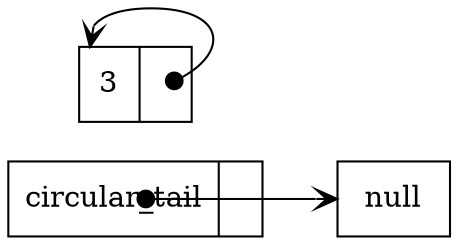 digraph single_linked_list {
        rankdir=LR;
        node [shape=record];
        tail [label="{ circular_tail | <next>  }"]
        a [label="{ 3 | <next>  }"]
        tail -> null   [arrowhead=vee, arrowtail=dot, dir=both, tailclip=false];
        a:next -> a[arrowhead=vee, arrowtail=dot, dir=both, tailclip=false];
}

